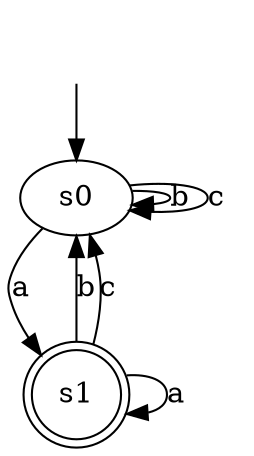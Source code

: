 digraph simpleABCDfa {
s0 [label="s0"];
s1 [label="s1", shape=doublecircle];
s0 -> s1 [label="a"];
s0 -> s0 [label="b"];
s0 -> s0 [label="c"];
s1 -> s1 [label="a"];
s1 -> s0 [label="b"];
s1 -> s0 [label="c"];
__start0 [shape=none, label=""];
__start0 -> s0 [label=""];
}
